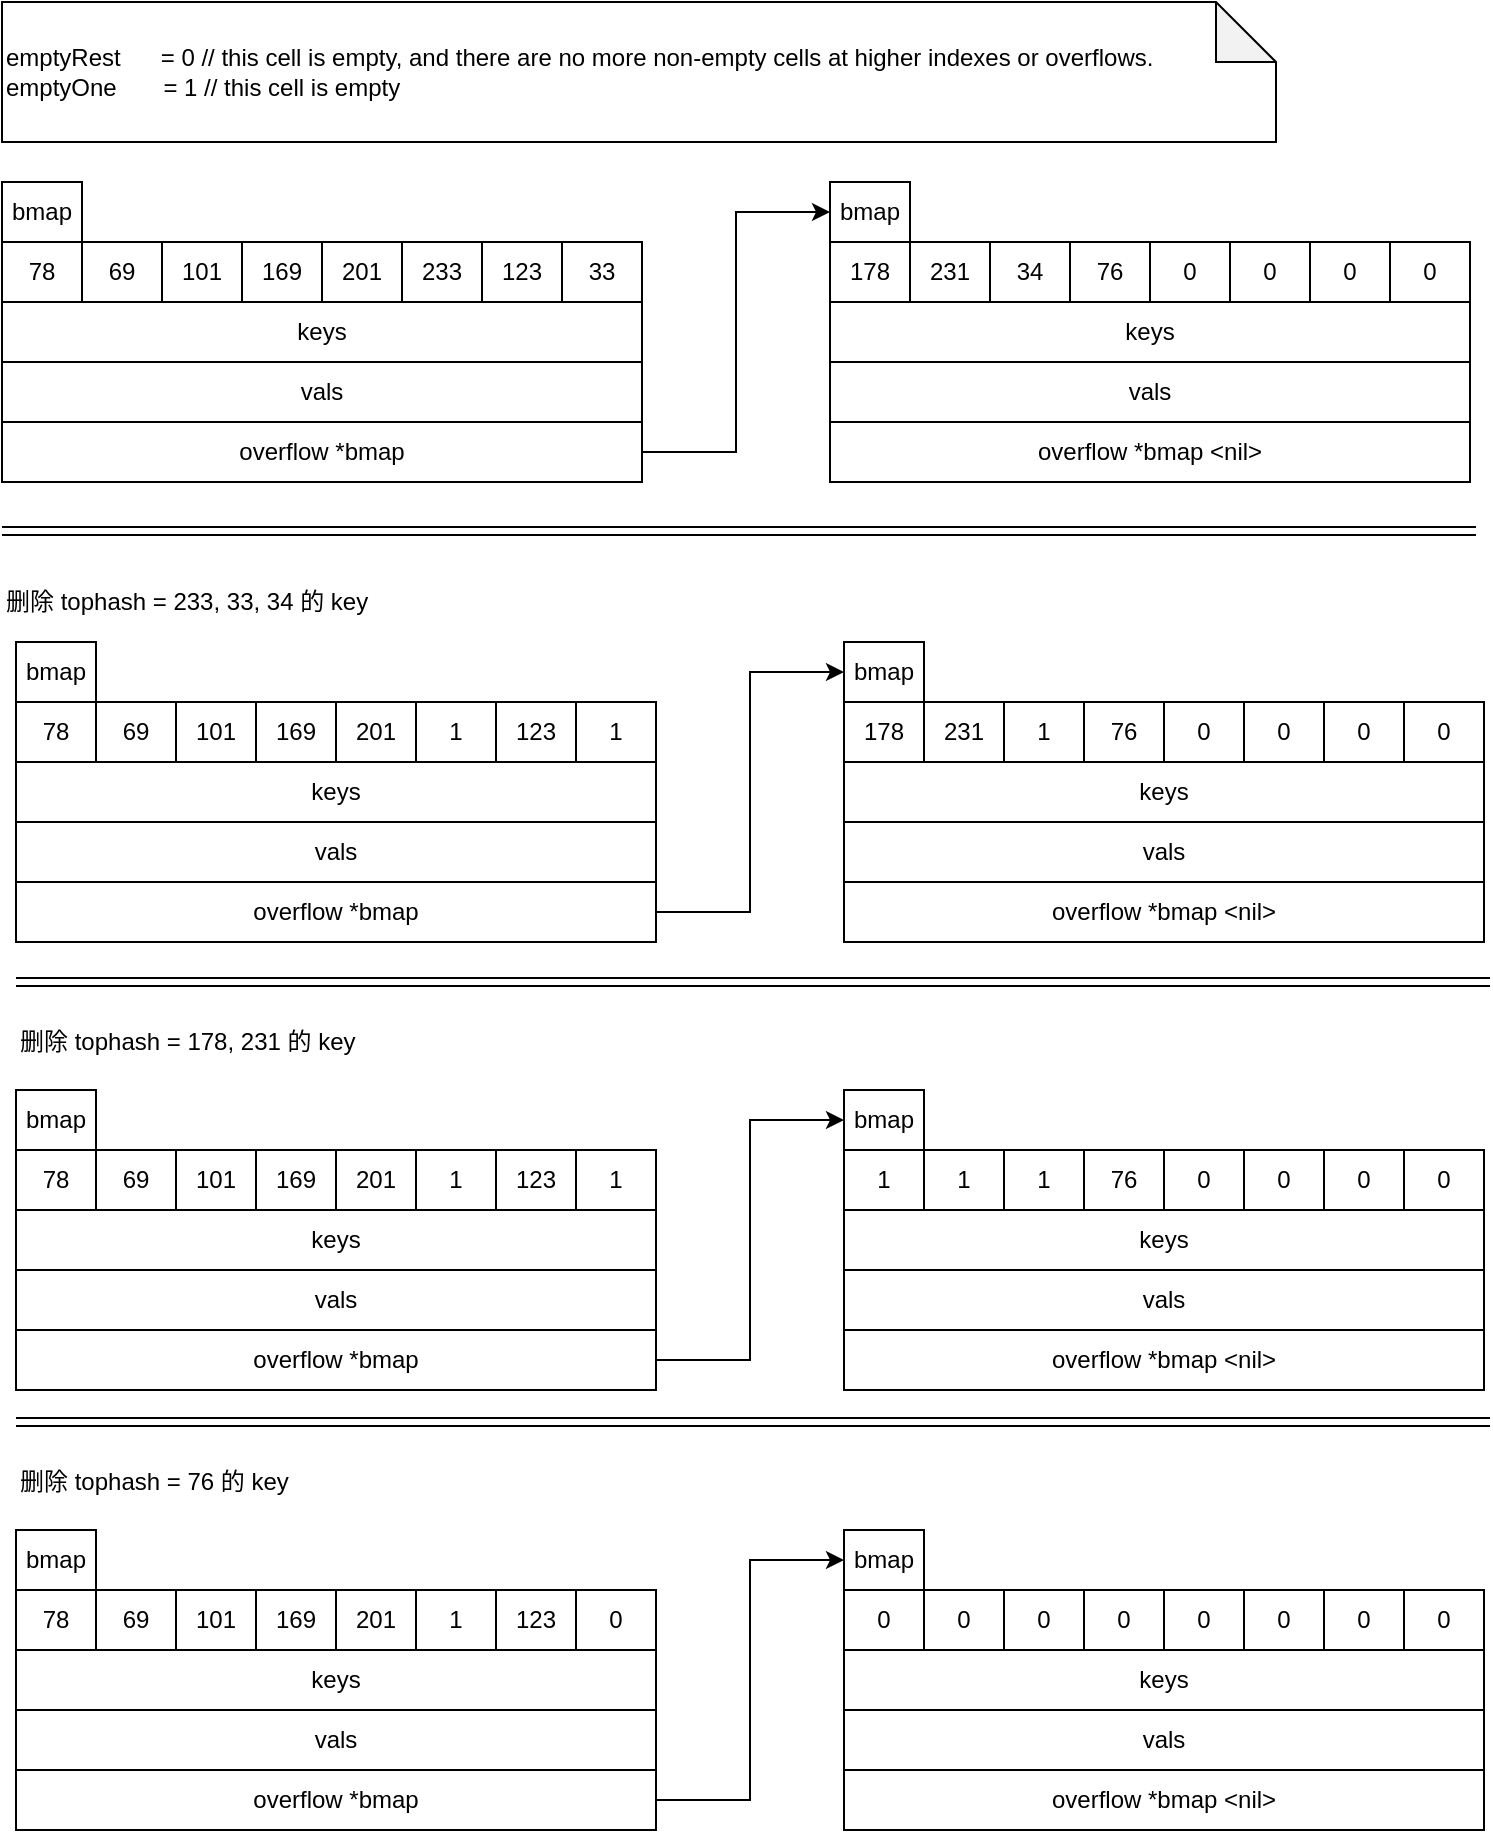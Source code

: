 <mxfile version="12.1.0" type="device" pages="1"><diagram id="MdOrX2prySB0DuXrB0h7" name="第 1 页"><mxGraphModel dx="946" dy="725" grid="1" gridSize="10" guides="1" tooltips="1" connect="1" arrows="1" fold="1" page="1" pageScale="1" pageWidth="827" pageHeight="1169" math="0" shadow="0"><root><mxCell id="0"/><mxCell id="1" parent="0"/><mxCell id="tYX38oLRPiaCUH9QLtKM-28" style="edgeStyle=orthogonalEdgeStyle;rounded=0;orthogonalLoop=1;jettySize=auto;html=1;entryX=0;entryY=0.5;entryDx=0;entryDy=0;" edge="1" parent="1" source="tYX38oLRPiaCUH9QLtKM-2" target="tYX38oLRPiaCUH9QLtKM-17"><mxGeometry relative="1" as="geometry"/></mxCell><mxCell id="tYX38oLRPiaCUH9QLtKM-2" value="overflow *bmap" style="rounded=0;whiteSpace=wrap;html=1;" vertex="1" parent="1"><mxGeometry x="93" y="250" width="320" height="30" as="geometry"/></mxCell><mxCell id="tYX38oLRPiaCUH9QLtKM-3" value="bmap" style="rounded=0;whiteSpace=wrap;html=1;" vertex="1" parent="1"><mxGeometry x="93" y="130" width="40" height="30" as="geometry"/></mxCell><mxCell id="tYX38oLRPiaCUH9QLtKM-4" value="78" style="rounded=0;whiteSpace=wrap;html=1;" vertex="1" parent="1"><mxGeometry x="93" y="160" width="40" height="30" as="geometry"/></mxCell><mxCell id="tYX38oLRPiaCUH9QLtKM-5" value="69" style="rounded=0;whiteSpace=wrap;html=1;" vertex="1" parent="1"><mxGeometry x="133" y="160" width="40" height="30" as="geometry"/></mxCell><mxCell id="tYX38oLRPiaCUH9QLtKM-8" value="101" style="rounded=0;whiteSpace=wrap;html=1;" vertex="1" parent="1"><mxGeometry x="173" y="160" width="40" height="30" as="geometry"/></mxCell><mxCell id="tYX38oLRPiaCUH9QLtKM-9" value="169" style="rounded=0;whiteSpace=wrap;html=1;" vertex="1" parent="1"><mxGeometry x="213" y="160" width="40" height="30" as="geometry"/></mxCell><mxCell id="tYX38oLRPiaCUH9QLtKM-10" value="201" style="rounded=0;whiteSpace=wrap;html=1;" vertex="1" parent="1"><mxGeometry x="253" y="160" width="40" height="30" as="geometry"/></mxCell><mxCell id="tYX38oLRPiaCUH9QLtKM-11" value="233" style="rounded=0;whiteSpace=wrap;html=1;" vertex="1" parent="1"><mxGeometry x="293" y="160" width="40" height="30" as="geometry"/></mxCell><mxCell id="tYX38oLRPiaCUH9QLtKM-12" value="123" style="rounded=0;whiteSpace=wrap;html=1;" vertex="1" parent="1"><mxGeometry x="333" y="160" width="40" height="30" as="geometry"/></mxCell><mxCell id="tYX38oLRPiaCUH9QLtKM-13" value="33" style="rounded=0;whiteSpace=wrap;html=1;" vertex="1" parent="1"><mxGeometry x="373" y="160" width="40" height="30" as="geometry"/></mxCell><mxCell id="tYX38oLRPiaCUH9QLtKM-14" value="keys" style="rounded=0;whiteSpace=wrap;html=1;" vertex="1" parent="1"><mxGeometry x="93" y="190" width="320" height="30" as="geometry"/></mxCell><mxCell id="tYX38oLRPiaCUH9QLtKM-15" value="vals" style="rounded=0;whiteSpace=wrap;html=1;" vertex="1" parent="1"><mxGeometry x="93" y="220" width="320" height="30" as="geometry"/></mxCell><mxCell id="tYX38oLRPiaCUH9QLtKM-16" value="overflow *bmap &amp;lt;nil&amp;gt;" style="rounded=0;whiteSpace=wrap;html=1;" vertex="1" parent="1"><mxGeometry x="507" y="250" width="320" height="30" as="geometry"/></mxCell><mxCell id="tYX38oLRPiaCUH9QLtKM-17" value="bmap" style="rounded=0;whiteSpace=wrap;html=1;" vertex="1" parent="1"><mxGeometry x="507" y="130" width="40" height="30" as="geometry"/></mxCell><mxCell id="tYX38oLRPiaCUH9QLtKM-18" value="178" style="rounded=0;whiteSpace=wrap;html=1;" vertex="1" parent="1"><mxGeometry x="507" y="160" width="40" height="30" as="geometry"/></mxCell><mxCell id="tYX38oLRPiaCUH9QLtKM-19" value="231" style="rounded=0;whiteSpace=wrap;html=1;" vertex="1" parent="1"><mxGeometry x="547" y="160" width="40" height="30" as="geometry"/></mxCell><mxCell id="tYX38oLRPiaCUH9QLtKM-20" value="34" style="rounded=0;whiteSpace=wrap;html=1;" vertex="1" parent="1"><mxGeometry x="587" y="160" width="40" height="30" as="geometry"/></mxCell><mxCell id="tYX38oLRPiaCUH9QLtKM-21" value="76" style="rounded=0;whiteSpace=wrap;html=1;" vertex="1" parent="1"><mxGeometry x="627" y="160" width="40" height="30" as="geometry"/></mxCell><mxCell id="tYX38oLRPiaCUH9QLtKM-22" value="0" style="rounded=0;whiteSpace=wrap;html=1;" vertex="1" parent="1"><mxGeometry x="667" y="160" width="40" height="30" as="geometry"/></mxCell><mxCell id="tYX38oLRPiaCUH9QLtKM-23" value="0" style="rounded=0;whiteSpace=wrap;html=1;" vertex="1" parent="1"><mxGeometry x="707" y="160" width="40" height="30" as="geometry"/></mxCell><mxCell id="tYX38oLRPiaCUH9QLtKM-24" value="0" style="rounded=0;whiteSpace=wrap;html=1;" vertex="1" parent="1"><mxGeometry x="747" y="160" width="40" height="30" as="geometry"/></mxCell><mxCell id="tYX38oLRPiaCUH9QLtKM-25" value="0" style="rounded=0;whiteSpace=wrap;html=1;" vertex="1" parent="1"><mxGeometry x="787" y="160" width="40" height="30" as="geometry"/></mxCell><mxCell id="tYX38oLRPiaCUH9QLtKM-26" value="keys" style="rounded=0;whiteSpace=wrap;html=1;" vertex="1" parent="1"><mxGeometry x="507" y="190" width="320" height="30" as="geometry"/></mxCell><mxCell id="tYX38oLRPiaCUH9QLtKM-27" value="vals" style="rounded=0;whiteSpace=wrap;html=1;" vertex="1" parent="1"><mxGeometry x="507" y="220" width="320" height="30" as="geometry"/></mxCell><mxCell id="tYX38oLRPiaCUH9QLtKM-29" value="&lt;div&gt;emptyRest&amp;nbsp; &amp;nbsp; &amp;nbsp; = 0 // this cell is empty, and there are no more non-empty cells at higher indexes or overflows.&lt;/div&gt;&lt;div&gt;emptyOne&amp;nbsp; &amp;nbsp; &amp;nbsp; &amp;nbsp;= 1 // this cell is empty&lt;/div&gt;" style="shape=note;whiteSpace=wrap;html=1;backgroundOutline=1;darkOpacity=0.05;align=left;" vertex="1" parent="1"><mxGeometry x="93" y="40" width="637" height="70" as="geometry"/></mxCell><mxCell id="tYX38oLRPiaCUH9QLtKM-30" value="" style="shape=link;html=1;" edge="1" parent="1"><mxGeometry width="50" height="50" relative="1" as="geometry"><mxPoint x="93" y="304.5" as="sourcePoint"/><mxPoint x="830" y="304.5" as="targetPoint"/></mxGeometry></mxCell><mxCell id="tYX38oLRPiaCUH9QLtKM-31" value="删除 tophash = 233, 33, 34 的 key" style="text;html=1;strokeColor=none;fillColor=none;align=left;verticalAlign=middle;whiteSpace=wrap;rounded=0;" vertex="1" parent="1"><mxGeometry x="93" y="330" width="207" height="20" as="geometry"/></mxCell><mxCell id="tYX38oLRPiaCUH9QLtKM-32" style="edgeStyle=orthogonalEdgeStyle;rounded=0;orthogonalLoop=1;jettySize=auto;html=1;entryX=0;entryY=0.5;entryDx=0;entryDy=0;" edge="1" parent="1" source="tYX38oLRPiaCUH9QLtKM-33" target="tYX38oLRPiaCUH9QLtKM-46"><mxGeometry relative="1" as="geometry"/></mxCell><mxCell id="tYX38oLRPiaCUH9QLtKM-33" value="overflow *bmap" style="rounded=0;whiteSpace=wrap;html=1;" vertex="1" parent="1"><mxGeometry x="100" y="480" width="320" height="30" as="geometry"/></mxCell><mxCell id="tYX38oLRPiaCUH9QLtKM-34" value="bmap" style="rounded=0;whiteSpace=wrap;html=1;" vertex="1" parent="1"><mxGeometry x="100" y="360" width="40" height="30" as="geometry"/></mxCell><mxCell id="tYX38oLRPiaCUH9QLtKM-35" value="78" style="rounded=0;whiteSpace=wrap;html=1;" vertex="1" parent="1"><mxGeometry x="100" y="390" width="40" height="30" as="geometry"/></mxCell><mxCell id="tYX38oLRPiaCUH9QLtKM-36" value="69" style="rounded=0;whiteSpace=wrap;html=1;" vertex="1" parent="1"><mxGeometry x="140" y="390" width="40" height="30" as="geometry"/></mxCell><mxCell id="tYX38oLRPiaCUH9QLtKM-37" value="101" style="rounded=0;whiteSpace=wrap;html=1;" vertex="1" parent="1"><mxGeometry x="180" y="390" width="40" height="30" as="geometry"/></mxCell><mxCell id="tYX38oLRPiaCUH9QLtKM-38" value="169" style="rounded=0;whiteSpace=wrap;html=1;" vertex="1" parent="1"><mxGeometry x="220" y="390" width="40" height="30" as="geometry"/></mxCell><mxCell id="tYX38oLRPiaCUH9QLtKM-39" value="201" style="rounded=0;whiteSpace=wrap;html=1;" vertex="1" parent="1"><mxGeometry x="260" y="390" width="40" height="30" as="geometry"/></mxCell><mxCell id="tYX38oLRPiaCUH9QLtKM-40" value="1" style="rounded=0;whiteSpace=wrap;html=1;" vertex="1" parent="1"><mxGeometry x="300" y="390" width="40" height="30" as="geometry"/></mxCell><mxCell id="tYX38oLRPiaCUH9QLtKM-41" value="123" style="rounded=0;whiteSpace=wrap;html=1;" vertex="1" parent="1"><mxGeometry x="340" y="390" width="40" height="30" as="geometry"/></mxCell><mxCell id="tYX38oLRPiaCUH9QLtKM-42" value="1" style="rounded=0;whiteSpace=wrap;html=1;" vertex="1" parent="1"><mxGeometry x="380" y="390" width="40" height="30" as="geometry"/></mxCell><mxCell id="tYX38oLRPiaCUH9QLtKM-43" value="keys" style="rounded=0;whiteSpace=wrap;html=1;" vertex="1" parent="1"><mxGeometry x="100" y="420" width="320" height="30" as="geometry"/></mxCell><mxCell id="tYX38oLRPiaCUH9QLtKM-44" value="vals" style="rounded=0;whiteSpace=wrap;html=1;" vertex="1" parent="1"><mxGeometry x="100" y="450" width="320" height="30" as="geometry"/></mxCell><mxCell id="tYX38oLRPiaCUH9QLtKM-45" value="overflow *bmap &amp;lt;nil&amp;gt;" style="rounded=0;whiteSpace=wrap;html=1;" vertex="1" parent="1"><mxGeometry x="514" y="480" width="320" height="30" as="geometry"/></mxCell><mxCell id="tYX38oLRPiaCUH9QLtKM-46" value="bmap" style="rounded=0;whiteSpace=wrap;html=1;" vertex="1" parent="1"><mxGeometry x="514" y="360" width="40" height="30" as="geometry"/></mxCell><mxCell id="tYX38oLRPiaCUH9QLtKM-47" value="178" style="rounded=0;whiteSpace=wrap;html=1;" vertex="1" parent="1"><mxGeometry x="514" y="390" width="40" height="30" as="geometry"/></mxCell><mxCell id="tYX38oLRPiaCUH9QLtKM-48" value="231" style="rounded=0;whiteSpace=wrap;html=1;" vertex="1" parent="1"><mxGeometry x="554" y="390" width="40" height="30" as="geometry"/></mxCell><mxCell id="tYX38oLRPiaCUH9QLtKM-49" value="1" style="rounded=0;whiteSpace=wrap;html=1;" vertex="1" parent="1"><mxGeometry x="594" y="390" width="40" height="30" as="geometry"/></mxCell><mxCell id="tYX38oLRPiaCUH9QLtKM-50" value="76" style="rounded=0;whiteSpace=wrap;html=1;" vertex="1" parent="1"><mxGeometry x="634" y="390" width="40" height="30" as="geometry"/></mxCell><mxCell id="tYX38oLRPiaCUH9QLtKM-51" value="0" style="rounded=0;whiteSpace=wrap;html=1;" vertex="1" parent="1"><mxGeometry x="674" y="390" width="40" height="30" as="geometry"/></mxCell><mxCell id="tYX38oLRPiaCUH9QLtKM-52" value="0" style="rounded=0;whiteSpace=wrap;html=1;" vertex="1" parent="1"><mxGeometry x="714" y="390" width="40" height="30" as="geometry"/></mxCell><mxCell id="tYX38oLRPiaCUH9QLtKM-53" value="0" style="rounded=0;whiteSpace=wrap;html=1;" vertex="1" parent="1"><mxGeometry x="754" y="390" width="40" height="30" as="geometry"/></mxCell><mxCell id="tYX38oLRPiaCUH9QLtKM-54" value="0" style="rounded=0;whiteSpace=wrap;html=1;" vertex="1" parent="1"><mxGeometry x="794" y="390" width="40" height="30" as="geometry"/></mxCell><mxCell id="tYX38oLRPiaCUH9QLtKM-55" value="keys" style="rounded=0;whiteSpace=wrap;html=1;" vertex="1" parent="1"><mxGeometry x="514" y="420" width="320" height="30" as="geometry"/></mxCell><mxCell id="tYX38oLRPiaCUH9QLtKM-56" value="vals" style="rounded=0;whiteSpace=wrap;html=1;" vertex="1" parent="1"><mxGeometry x="514" y="450" width="320" height="30" as="geometry"/></mxCell><mxCell id="tYX38oLRPiaCUH9QLtKM-57" value="删除 tophash = 178, 231 的 key" style="text;html=1;strokeColor=none;fillColor=none;align=left;verticalAlign=middle;whiteSpace=wrap;rounded=0;" vertex="1" parent="1"><mxGeometry x="100" y="550" width="207" height="20" as="geometry"/></mxCell><mxCell id="tYX38oLRPiaCUH9QLtKM-58" value="" style="shape=link;html=1;" edge="1" parent="1"><mxGeometry width="50" height="50" relative="1" as="geometry"><mxPoint x="100" y="530" as="sourcePoint"/><mxPoint x="837" y="530" as="targetPoint"/></mxGeometry></mxCell><mxCell id="tYX38oLRPiaCUH9QLtKM-59" style="edgeStyle=orthogonalEdgeStyle;rounded=0;orthogonalLoop=1;jettySize=auto;html=1;entryX=0;entryY=0.5;entryDx=0;entryDy=0;" edge="1" parent="1" source="tYX38oLRPiaCUH9QLtKM-60" target="tYX38oLRPiaCUH9QLtKM-73"><mxGeometry relative="1" as="geometry"/></mxCell><mxCell id="tYX38oLRPiaCUH9QLtKM-60" value="overflow *bmap" style="rounded=0;whiteSpace=wrap;html=1;" vertex="1" parent="1"><mxGeometry x="100" y="704" width="320" height="30" as="geometry"/></mxCell><mxCell id="tYX38oLRPiaCUH9QLtKM-61" value="bmap" style="rounded=0;whiteSpace=wrap;html=1;" vertex="1" parent="1"><mxGeometry x="100" y="584" width="40" height="30" as="geometry"/></mxCell><mxCell id="tYX38oLRPiaCUH9QLtKM-62" value="78" style="rounded=0;whiteSpace=wrap;html=1;" vertex="1" parent="1"><mxGeometry x="100" y="614" width="40" height="30" as="geometry"/></mxCell><mxCell id="tYX38oLRPiaCUH9QLtKM-63" value="69" style="rounded=0;whiteSpace=wrap;html=1;" vertex="1" parent="1"><mxGeometry x="140" y="614" width="40" height="30" as="geometry"/></mxCell><mxCell id="tYX38oLRPiaCUH9QLtKM-64" value="101" style="rounded=0;whiteSpace=wrap;html=1;" vertex="1" parent="1"><mxGeometry x="180" y="614" width="40" height="30" as="geometry"/></mxCell><mxCell id="tYX38oLRPiaCUH9QLtKM-65" value="169" style="rounded=0;whiteSpace=wrap;html=1;" vertex="1" parent="1"><mxGeometry x="220" y="614" width="40" height="30" as="geometry"/></mxCell><mxCell id="tYX38oLRPiaCUH9QLtKM-66" value="201" style="rounded=0;whiteSpace=wrap;html=1;" vertex="1" parent="1"><mxGeometry x="260" y="614" width="40" height="30" as="geometry"/></mxCell><mxCell id="tYX38oLRPiaCUH9QLtKM-67" value="1" style="rounded=0;whiteSpace=wrap;html=1;" vertex="1" parent="1"><mxGeometry x="300" y="614" width="40" height="30" as="geometry"/></mxCell><mxCell id="tYX38oLRPiaCUH9QLtKM-68" value="123" style="rounded=0;whiteSpace=wrap;html=1;" vertex="1" parent="1"><mxGeometry x="340" y="614" width="40" height="30" as="geometry"/></mxCell><mxCell id="tYX38oLRPiaCUH9QLtKM-69" value="1" style="rounded=0;whiteSpace=wrap;html=1;" vertex="1" parent="1"><mxGeometry x="380" y="614" width="40" height="30" as="geometry"/></mxCell><mxCell id="tYX38oLRPiaCUH9QLtKM-70" value="keys" style="rounded=0;whiteSpace=wrap;html=1;" vertex="1" parent="1"><mxGeometry x="100" y="644" width="320" height="30" as="geometry"/></mxCell><mxCell id="tYX38oLRPiaCUH9QLtKM-71" value="vals" style="rounded=0;whiteSpace=wrap;html=1;" vertex="1" parent="1"><mxGeometry x="100" y="674" width="320" height="30" as="geometry"/></mxCell><mxCell id="tYX38oLRPiaCUH9QLtKM-72" value="overflow *bmap &amp;lt;nil&amp;gt;" style="rounded=0;whiteSpace=wrap;html=1;" vertex="1" parent="1"><mxGeometry x="514" y="704" width="320" height="30" as="geometry"/></mxCell><mxCell id="tYX38oLRPiaCUH9QLtKM-73" value="bmap" style="rounded=0;whiteSpace=wrap;html=1;" vertex="1" parent="1"><mxGeometry x="514" y="584" width="40" height="30" as="geometry"/></mxCell><mxCell id="tYX38oLRPiaCUH9QLtKM-74" value="1" style="rounded=0;whiteSpace=wrap;html=1;" vertex="1" parent="1"><mxGeometry x="514" y="614" width="40" height="30" as="geometry"/></mxCell><mxCell id="tYX38oLRPiaCUH9QLtKM-75" value="1" style="rounded=0;whiteSpace=wrap;html=1;" vertex="1" parent="1"><mxGeometry x="554" y="614" width="40" height="30" as="geometry"/></mxCell><mxCell id="tYX38oLRPiaCUH9QLtKM-76" value="1" style="rounded=0;whiteSpace=wrap;html=1;" vertex="1" parent="1"><mxGeometry x="594" y="614" width="40" height="30" as="geometry"/></mxCell><mxCell id="tYX38oLRPiaCUH9QLtKM-77" value="76" style="rounded=0;whiteSpace=wrap;html=1;" vertex="1" parent="1"><mxGeometry x="634" y="614" width="40" height="30" as="geometry"/></mxCell><mxCell id="tYX38oLRPiaCUH9QLtKM-78" value="0" style="rounded=0;whiteSpace=wrap;html=1;" vertex="1" parent="1"><mxGeometry x="674" y="614" width="40" height="30" as="geometry"/></mxCell><mxCell id="tYX38oLRPiaCUH9QLtKM-79" value="0" style="rounded=0;whiteSpace=wrap;html=1;" vertex="1" parent="1"><mxGeometry x="714" y="614" width="40" height="30" as="geometry"/></mxCell><mxCell id="tYX38oLRPiaCUH9QLtKM-80" value="0" style="rounded=0;whiteSpace=wrap;html=1;" vertex="1" parent="1"><mxGeometry x="754" y="614" width="40" height="30" as="geometry"/></mxCell><mxCell id="tYX38oLRPiaCUH9QLtKM-81" value="0" style="rounded=0;whiteSpace=wrap;html=1;" vertex="1" parent="1"><mxGeometry x="794" y="614" width="40" height="30" as="geometry"/></mxCell><mxCell id="tYX38oLRPiaCUH9QLtKM-82" value="keys" style="rounded=0;whiteSpace=wrap;html=1;" vertex="1" parent="1"><mxGeometry x="514" y="644" width="320" height="30" as="geometry"/></mxCell><mxCell id="tYX38oLRPiaCUH9QLtKM-83" value="vals" style="rounded=0;whiteSpace=wrap;html=1;" vertex="1" parent="1"><mxGeometry x="514" y="674" width="320" height="30" as="geometry"/></mxCell><mxCell id="tYX38oLRPiaCUH9QLtKM-84" value="删除 tophash = 76 的 key" style="text;html=1;strokeColor=none;fillColor=none;align=left;verticalAlign=middle;whiteSpace=wrap;rounded=0;" vertex="1" parent="1"><mxGeometry x="100" y="770" width="207" height="20" as="geometry"/></mxCell><mxCell id="tYX38oLRPiaCUH9QLtKM-85" value="" style="shape=link;html=1;" edge="1" parent="1"><mxGeometry width="50" height="50" relative="1" as="geometry"><mxPoint x="100" y="750" as="sourcePoint"/><mxPoint x="837" y="750" as="targetPoint"/></mxGeometry></mxCell><mxCell id="tYX38oLRPiaCUH9QLtKM-86" style="edgeStyle=orthogonalEdgeStyle;rounded=0;orthogonalLoop=1;jettySize=auto;html=1;entryX=0;entryY=0.5;entryDx=0;entryDy=0;" edge="1" parent="1" source="tYX38oLRPiaCUH9QLtKM-87" target="tYX38oLRPiaCUH9QLtKM-100"><mxGeometry relative="1" as="geometry"/></mxCell><mxCell id="tYX38oLRPiaCUH9QLtKM-87" value="overflow *bmap" style="rounded=0;whiteSpace=wrap;html=1;" vertex="1" parent="1"><mxGeometry x="100" y="924" width="320" height="30" as="geometry"/></mxCell><mxCell id="tYX38oLRPiaCUH9QLtKM-88" value="bmap" style="rounded=0;whiteSpace=wrap;html=1;" vertex="1" parent="1"><mxGeometry x="100" y="804" width="40" height="30" as="geometry"/></mxCell><mxCell id="tYX38oLRPiaCUH9QLtKM-89" value="78" style="rounded=0;whiteSpace=wrap;html=1;" vertex="1" parent="1"><mxGeometry x="100" y="834" width="40" height="30" as="geometry"/></mxCell><mxCell id="tYX38oLRPiaCUH9QLtKM-90" value="69" style="rounded=0;whiteSpace=wrap;html=1;" vertex="1" parent="1"><mxGeometry x="140" y="834" width="40" height="30" as="geometry"/></mxCell><mxCell id="tYX38oLRPiaCUH9QLtKM-91" value="101" style="rounded=0;whiteSpace=wrap;html=1;" vertex="1" parent="1"><mxGeometry x="180" y="834" width="40" height="30" as="geometry"/></mxCell><mxCell id="tYX38oLRPiaCUH9QLtKM-92" value="169" style="rounded=0;whiteSpace=wrap;html=1;" vertex="1" parent="1"><mxGeometry x="220" y="834" width="40" height="30" as="geometry"/></mxCell><mxCell id="tYX38oLRPiaCUH9QLtKM-93" value="201" style="rounded=0;whiteSpace=wrap;html=1;" vertex="1" parent="1"><mxGeometry x="260" y="834" width="40" height="30" as="geometry"/></mxCell><mxCell id="tYX38oLRPiaCUH9QLtKM-94" value="1" style="rounded=0;whiteSpace=wrap;html=1;" vertex="1" parent="1"><mxGeometry x="300" y="834" width="40" height="30" as="geometry"/></mxCell><mxCell id="tYX38oLRPiaCUH9QLtKM-95" value="123" style="rounded=0;whiteSpace=wrap;html=1;" vertex="1" parent="1"><mxGeometry x="340" y="834" width="40" height="30" as="geometry"/></mxCell><mxCell id="tYX38oLRPiaCUH9QLtKM-96" value="0" style="rounded=0;whiteSpace=wrap;html=1;" vertex="1" parent="1"><mxGeometry x="380" y="834" width="40" height="30" as="geometry"/></mxCell><mxCell id="tYX38oLRPiaCUH9QLtKM-97" value="keys" style="rounded=0;whiteSpace=wrap;html=1;" vertex="1" parent="1"><mxGeometry x="100" y="864" width="320" height="30" as="geometry"/></mxCell><mxCell id="tYX38oLRPiaCUH9QLtKM-98" value="vals" style="rounded=0;whiteSpace=wrap;html=1;" vertex="1" parent="1"><mxGeometry x="100" y="894" width="320" height="30" as="geometry"/></mxCell><mxCell id="tYX38oLRPiaCUH9QLtKM-99" value="overflow *bmap &amp;lt;nil&amp;gt;" style="rounded=0;whiteSpace=wrap;html=1;" vertex="1" parent="1"><mxGeometry x="514" y="924" width="320" height="30" as="geometry"/></mxCell><mxCell id="tYX38oLRPiaCUH9QLtKM-100" value="bmap" style="rounded=0;whiteSpace=wrap;html=1;" vertex="1" parent="1"><mxGeometry x="514" y="804" width="40" height="30" as="geometry"/></mxCell><mxCell id="tYX38oLRPiaCUH9QLtKM-101" value="0" style="rounded=0;whiteSpace=wrap;html=1;" vertex="1" parent="1"><mxGeometry x="514" y="834" width="40" height="30" as="geometry"/></mxCell><mxCell id="tYX38oLRPiaCUH9QLtKM-102" value="0" style="rounded=0;whiteSpace=wrap;html=1;" vertex="1" parent="1"><mxGeometry x="554" y="834" width="40" height="30" as="geometry"/></mxCell><mxCell id="tYX38oLRPiaCUH9QLtKM-103" value="0" style="rounded=0;whiteSpace=wrap;html=1;" vertex="1" parent="1"><mxGeometry x="594" y="834" width="40" height="30" as="geometry"/></mxCell><mxCell id="tYX38oLRPiaCUH9QLtKM-104" value="0" style="rounded=0;whiteSpace=wrap;html=1;" vertex="1" parent="1"><mxGeometry x="634" y="834" width="40" height="30" as="geometry"/></mxCell><mxCell id="tYX38oLRPiaCUH9QLtKM-105" value="0" style="rounded=0;whiteSpace=wrap;html=1;" vertex="1" parent="1"><mxGeometry x="674" y="834" width="40" height="30" as="geometry"/></mxCell><mxCell id="tYX38oLRPiaCUH9QLtKM-106" value="0" style="rounded=0;whiteSpace=wrap;html=1;" vertex="1" parent="1"><mxGeometry x="714" y="834" width="40" height="30" as="geometry"/></mxCell><mxCell id="tYX38oLRPiaCUH9QLtKM-107" value="0" style="rounded=0;whiteSpace=wrap;html=1;" vertex="1" parent="1"><mxGeometry x="754" y="834" width="40" height="30" as="geometry"/></mxCell><mxCell id="tYX38oLRPiaCUH9QLtKM-108" value="0" style="rounded=0;whiteSpace=wrap;html=1;" vertex="1" parent="1"><mxGeometry x="794" y="834" width="40" height="30" as="geometry"/></mxCell><mxCell id="tYX38oLRPiaCUH9QLtKM-109" value="keys" style="rounded=0;whiteSpace=wrap;html=1;" vertex="1" parent="1"><mxGeometry x="514" y="864" width="320" height="30" as="geometry"/></mxCell><mxCell id="tYX38oLRPiaCUH9QLtKM-110" value="vals" style="rounded=0;whiteSpace=wrap;html=1;" vertex="1" parent="1"><mxGeometry x="514" y="894" width="320" height="30" as="geometry"/></mxCell></root></mxGraphModel></diagram></mxfile>